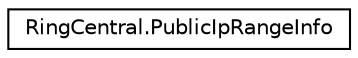 digraph "Graphical Class Hierarchy"
{
 // LATEX_PDF_SIZE
  edge [fontname="Helvetica",fontsize="10",labelfontname="Helvetica",labelfontsize="10"];
  node [fontname="Helvetica",fontsize="10",shape=record];
  rankdir="LR";
  Node0 [label="RingCentral.PublicIpRangeInfo",height=0.2,width=0.4,color="black", fillcolor="white", style="filled",URL="$classRingCentral_1_1PublicIpRangeInfo.html",tooltip=" "];
}
